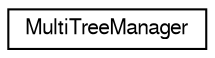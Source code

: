 digraph G
{
  edge [fontname="FreeSans",fontsize="10",labelfontname="FreeSans",labelfontsize="10"];
  node [fontname="FreeSans",fontsize="10",shape=record];
  rankdir="LR";
  Node1 [label="MultiTreeManager",height=0.2,width=0.4,color="black", fillcolor="white", style="filled",URL="$classMultiTreeManager.shtml",tooltip="A class which can look into the state space of SPSnode trees."];
}

